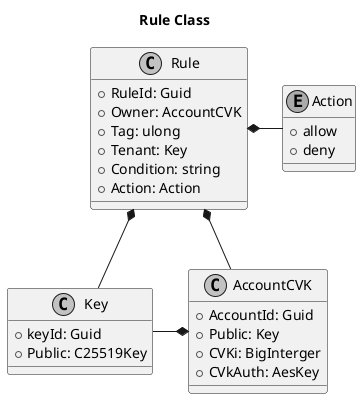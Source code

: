 @startuml ruleClass
skinparam monochrome true

title Rule Class
enum "Action" as action
class "Rule" as rule
class "Key" as key
class "AccountCVK" as cvk

rule *- key
rule *- action
rule *-- cvk
key -* cvk

enum action {
  +allow
  +deny
}

class rule {
  +RuleId: Guid
  +Owner: AccountCVK
  +Tag: ulong
  +Tenant: Key
  +Condition: string
  +Action: Action
}

class key {
  +keyId: Guid
  +Public: C25519Key
}

class cvk {
  +AccountId: Guid
  +Public: Key
  +CVKi: BigInterger
  +CVkAuth: AesKey
}

@enduml
